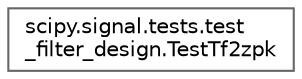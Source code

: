 digraph "Graphical Class Hierarchy"
{
 // LATEX_PDF_SIZE
  bgcolor="transparent";
  edge [fontname=Helvetica,fontsize=10,labelfontname=Helvetica,labelfontsize=10];
  node [fontname=Helvetica,fontsize=10,shape=box,height=0.2,width=0.4];
  rankdir="LR";
  Node0 [id="Node000000",label="scipy.signal.tests.test\l_filter_design.TestTf2zpk",height=0.2,width=0.4,color="grey40", fillcolor="white", style="filled",URL="$d5/d8d/classscipy_1_1signal_1_1tests_1_1test__filter__design_1_1TestTf2zpk.html",tooltip=" "];
}
